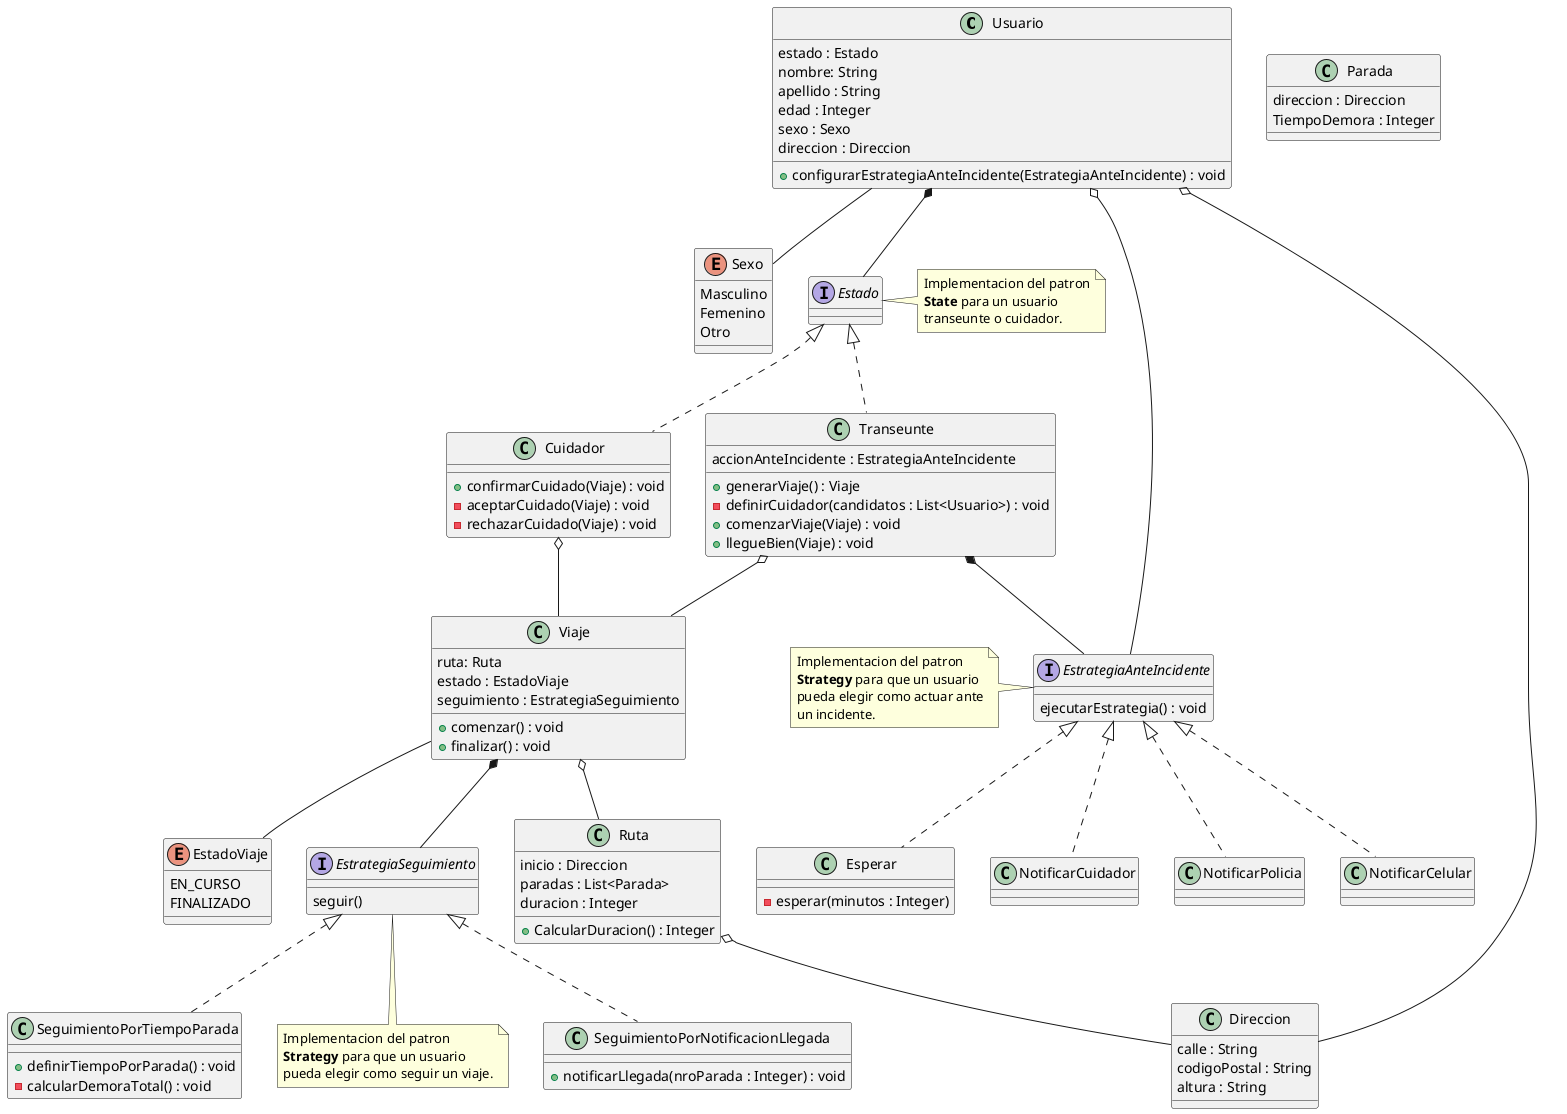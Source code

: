 @startuml
class Usuario{
    estado : Estado
    nombre: String
    apellido : String
    edad : Integer
    sexo : Sexo
    direccion : Direccion
    + configurarEstrategiaAnteIncidente(EstrategiaAnteIncidente) : void
}

enum Sexo{
    Masculino
    Femenino
    Otro
}

interface Estado{
    'TODO: Que metodo podria ir en esta interfaz??'
}

class Transeunte {
    accionAnteIncidente : EstrategiaAnteIncidente

    + generarViaje() : Viaje
    - definirCuidador(candidatos : List<Usuario>) : void
    + comenzarViaje(Viaje) : void
    + llegueBien(Viaje) : void
}

class Cuidador {
    + confirmarCuidado(Viaje) : void
    - aceptarCuidado(Viaje) : void
    - rechazarCuidado(Viaje) : void
}

class Viaje {
    ruta: Ruta
    estado : EstadoViaje
    seguimiento : EstrategiaSeguimiento
    + comenzar() : void
    + finalizar() : void
}

enum EstadoViaje{
    EN_CURSO
    FINALIZADO
}

class Ruta{
    inicio : Direccion
    paradas : List<Parada>
    duracion : Integer
    + CalcularDuracion() : Integer
}

class Parada {
    direccion : Direccion
    TiempoDemora : Integer
}

interface EstrategiaSeguimiento {
    seguir()
}

class SeguimientoPorNotificacionLlegada implements EstrategiaSeguimiento {
    + notificarLlegada(nroParada : Integer) : void
}

class SeguimientoPorTiempoParada implements EstrategiaSeguimiento {
    + definirTiempoPorParada() : void
    - calcularDemoraTotal() : void
}

interface EstrategiaAnteIncidente {
    ejecutarEstrategia() : void
}

class NotificarCuidador{}

class NotificarPolicia{}

class NotificarCelular{}

'TODO: Checkear si estan bien parametrizados los minutos'
class Esperar{
    - esperar(minutos : Integer)
}

class Direccion{
    calle : String
    codigoPostal : String
    altura : String
}

'Relaciones'
Usuario *-- Estado
Usuario o-- Direccion
Usuario o-- EstrategiaAnteIncidente
Usuario -- Sexo

Estado <|.. Transeunte
Estado <|.. Cuidador

Transeunte *-- EstrategiaAnteIncidente

Viaje o-- Ruta
Transeunte o-- Viaje
Cuidador o-- Viaje
Viaje -- EstadoViaje
Viaje *-- EstrategiaSeguimiento

Ruta o-- Direccion

EstrategiaAnteIncidente <|.. NotificarCuidador
EstrategiaAnteIncidente <|.. NotificarCelular
EstrategiaAnteIncidente <|.. NotificarPolicia
EstrategiaAnteIncidente <|.. Esperar

'Notas'
note bottom of EstrategiaSeguimiento
    Implementacion del patron
    **Strategy** para que un usuario
    pueda elegir como seguir un viaje.
end note

note left of Estado
    Implementacion del patron
    **State** para un usuario
    transeunte o cuidador.
end note

note left of EstrategiaAnteIncidente
    Implementacion del patron
    **Strategy** para que un usuario
    pueda elegir como actuar ante
    un incidente.
end note

@enduml